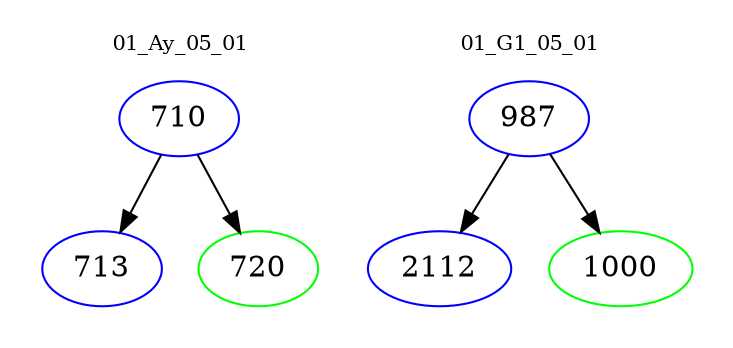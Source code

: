 digraph{
subgraph cluster_0 {
color = white
label = "01_Ay_05_01";
fontsize=10;
T0_710 [label="710", color="blue"]
T0_710 -> T0_713 [color="black"]
T0_713 [label="713", color="blue"]
T0_710 -> T0_720 [color="black"]
T0_720 [label="720", color="green"]
}
subgraph cluster_1 {
color = white
label = "01_G1_05_01";
fontsize=10;
T1_987 [label="987", color="blue"]
T1_987 -> T1_2112 [color="black"]
T1_2112 [label="2112", color="blue"]
T1_987 -> T1_1000 [color="black"]
T1_1000 [label="1000", color="green"]
}
}
